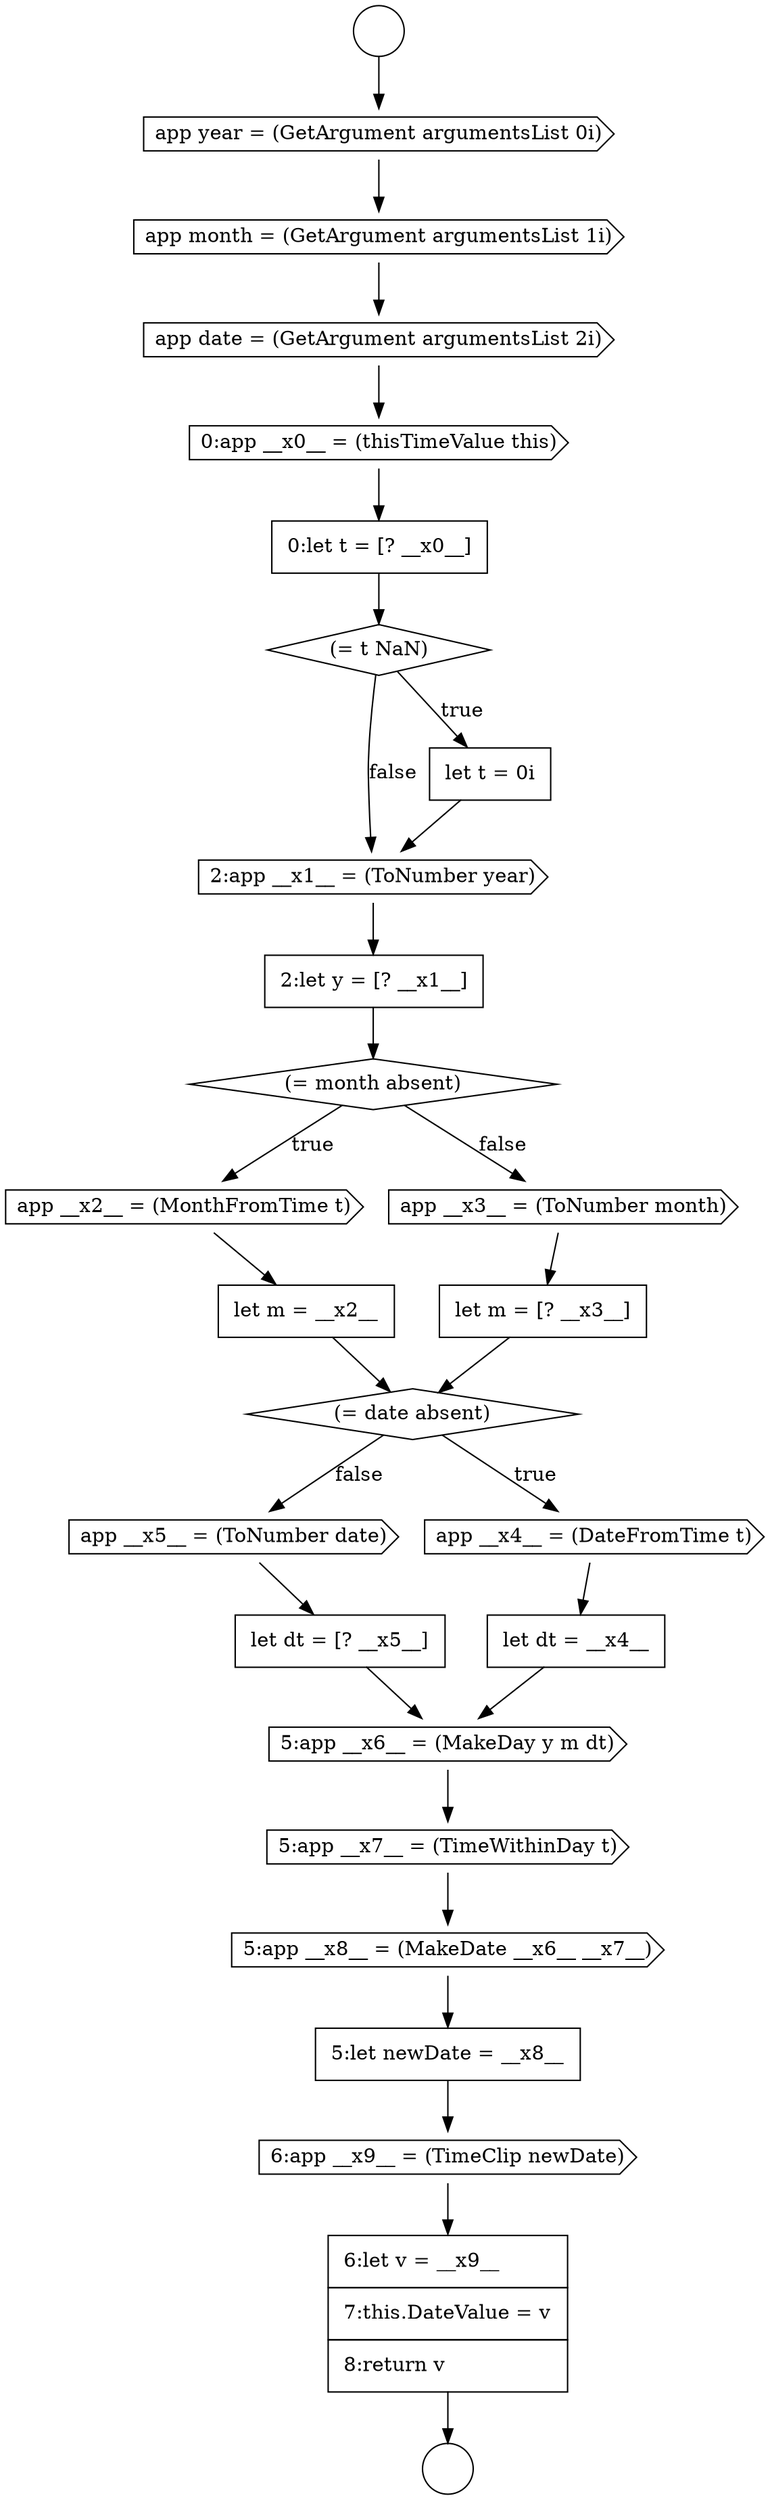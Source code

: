 digraph {
  node12833 [shape=none, margin=0, label=<<font color="black">
    <table border="0" cellborder="1" cellspacing="0" cellpadding="10">
      <tr><td align="left">0:let t = [? __x0__]</td></tr>
    </table>
  </font>> color="black" fillcolor="white" style=filled]
  node12837 [shape=none, margin=0, label=<<font color="black">
    <table border="0" cellborder="1" cellspacing="0" cellpadding="10">
      <tr><td align="left">2:let y = [? __x1__]</td></tr>
    </table>
  </font>> color="black" fillcolor="white" style=filled]
  node12828 [shape=circle label=" " color="black" fillcolor="white" style=filled]
  node12846 [shape=cds, label=<<font color="black">app __x5__ = (ToNumber date)</font>> color="black" fillcolor="white" style=filled]
  node12849 [shape=cds, label=<<font color="black">5:app __x7__ = (TimeWithinDay t)</font>> color="black" fillcolor="white" style=filled]
  node12834 [shape=diamond, label=<<font color="black">(= t NaN)</font>> color="black" fillcolor="white" style=filled]
  node12853 [shape=none, margin=0, label=<<font color="black">
    <table border="0" cellborder="1" cellspacing="0" cellpadding="10">
      <tr><td align="left">6:let v = __x9__</td></tr>
      <tr><td align="left">7:this.DateValue = v</td></tr>
      <tr><td align="left">8:return v</td></tr>
    </table>
  </font>> color="black" fillcolor="white" style=filled]
  node12850 [shape=cds, label=<<font color="black">5:app __x8__ = (MakeDate __x6__ __x7__)</font>> color="black" fillcolor="white" style=filled]
  node12839 [shape=cds, label=<<font color="black">app __x2__ = (MonthFromTime t)</font>> color="black" fillcolor="white" style=filled]
  node12841 [shape=cds, label=<<font color="black">app __x3__ = (ToNumber month)</font>> color="black" fillcolor="white" style=filled]
  node12829 [shape=cds, label=<<font color="black">app year = (GetArgument argumentsList 0i)</font>> color="black" fillcolor="white" style=filled]
  node12836 [shape=cds, label=<<font color="black">2:app __x1__ = (ToNumber year)</font>> color="black" fillcolor="white" style=filled]
  node12851 [shape=none, margin=0, label=<<font color="black">
    <table border="0" cellborder="1" cellspacing="0" cellpadding="10">
      <tr><td align="left">5:let newDate = __x8__</td></tr>
    </table>
  </font>> color="black" fillcolor="white" style=filled]
  node12848 [shape=cds, label=<<font color="black">5:app __x6__ = (MakeDay y m dt)</font>> color="black" fillcolor="white" style=filled]
  node12844 [shape=cds, label=<<font color="black">app __x4__ = (DateFromTime t)</font>> color="black" fillcolor="white" style=filled]
  node12852 [shape=cds, label=<<font color="black">6:app __x9__ = (TimeClip newDate)</font>> color="black" fillcolor="white" style=filled]
  node12847 [shape=none, margin=0, label=<<font color="black">
    <table border="0" cellborder="1" cellspacing="0" cellpadding="10">
      <tr><td align="left">let dt = [? __x5__]</td></tr>
    </table>
  </font>> color="black" fillcolor="white" style=filled]
  node12843 [shape=diamond, label=<<font color="black">(= date absent)</font>> color="black" fillcolor="white" style=filled]
  node12832 [shape=cds, label=<<font color="black">0:app __x0__ = (thisTimeValue this)</font>> color="black" fillcolor="white" style=filled]
  node12838 [shape=diamond, label=<<font color="black">(= month absent)</font>> color="black" fillcolor="white" style=filled]
  node12831 [shape=cds, label=<<font color="black">app date = (GetArgument argumentsList 2i)</font>> color="black" fillcolor="white" style=filled]
  node12842 [shape=none, margin=0, label=<<font color="black">
    <table border="0" cellborder="1" cellspacing="0" cellpadding="10">
      <tr><td align="left">let m = [? __x3__]</td></tr>
    </table>
  </font>> color="black" fillcolor="white" style=filled]
  node12827 [shape=circle label=" " color="black" fillcolor="white" style=filled]
  node12835 [shape=none, margin=0, label=<<font color="black">
    <table border="0" cellborder="1" cellspacing="0" cellpadding="10">
      <tr><td align="left">let t = 0i</td></tr>
    </table>
  </font>> color="black" fillcolor="white" style=filled]
  node12840 [shape=none, margin=0, label=<<font color="black">
    <table border="0" cellborder="1" cellspacing="0" cellpadding="10">
      <tr><td align="left">let m = __x2__</td></tr>
    </table>
  </font>> color="black" fillcolor="white" style=filled]
  node12845 [shape=none, margin=0, label=<<font color="black">
    <table border="0" cellborder="1" cellspacing="0" cellpadding="10">
      <tr><td align="left">let dt = __x4__</td></tr>
    </table>
  </font>> color="black" fillcolor="white" style=filled]
  node12830 [shape=cds, label=<<font color="black">app month = (GetArgument argumentsList 1i)</font>> color="black" fillcolor="white" style=filled]
  node12847 -> node12848 [ color="black"]
  node12831 -> node12832 [ color="black"]
  node12850 -> node12851 [ color="black"]
  node12836 -> node12837 [ color="black"]
  node12837 -> node12838 [ color="black"]
  node12840 -> node12843 [ color="black"]
  node12827 -> node12829 [ color="black"]
  node12844 -> node12845 [ color="black"]
  node12838 -> node12839 [label=<<font color="black">true</font>> color="black"]
  node12838 -> node12841 [label=<<font color="black">false</font>> color="black"]
  node12842 -> node12843 [ color="black"]
  node12853 -> node12828 [ color="black"]
  node12835 -> node12836 [ color="black"]
  node12833 -> node12834 [ color="black"]
  node12849 -> node12850 [ color="black"]
  node12834 -> node12835 [label=<<font color="black">true</font>> color="black"]
  node12834 -> node12836 [label=<<font color="black">false</font>> color="black"]
  node12841 -> node12842 [ color="black"]
  node12852 -> node12853 [ color="black"]
  node12829 -> node12830 [ color="black"]
  node12851 -> node12852 [ color="black"]
  node12845 -> node12848 [ color="black"]
  node12839 -> node12840 [ color="black"]
  node12848 -> node12849 [ color="black"]
  node12843 -> node12844 [label=<<font color="black">true</font>> color="black"]
  node12843 -> node12846 [label=<<font color="black">false</font>> color="black"]
  node12832 -> node12833 [ color="black"]
  node12830 -> node12831 [ color="black"]
  node12846 -> node12847 [ color="black"]
}
